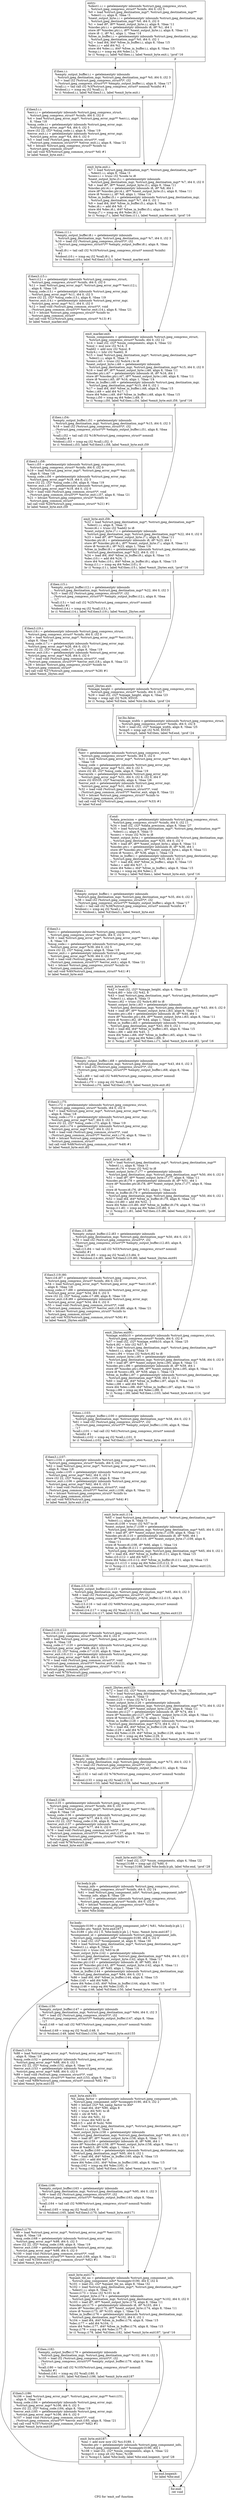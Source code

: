 digraph "CFG for 'emit_sof' function" {
	label="CFG for 'emit_sof' function";

	Node0x5b30210 [shape=record,label="{entry:\l  %dest1.i.i = getelementptr inbounds %struct.jpeg_compress_struct,\l... %struct.jpeg_compress_struct* %cinfo, i64 0, i32 5\l  %0 = load %struct.jpeg_destination_mgr*, %struct.jpeg_destination_mgr**\l... %dest1.i.i, align 8, !tbaa !3\l  %next_output_byte.i.i = getelementptr inbounds %struct.jpeg_destination_mgr,\l... %struct.jpeg_destination_mgr* %0, i64 0, i32 0\l  %1 = load i8*, i8** %next_output_byte.i.i, align 8, !tbaa !11\l  %incdec.ptr.i.i = getelementptr inbounds i8, i8* %1, i64 1\l  store i8* %incdec.ptr.i.i, i8** %next_output_byte.i.i, align 8, !tbaa !11\l  store i8 -1, i8* %1, align 1, !tbaa !14\l  %free_in_buffer.i.i = getelementptr inbounds %struct.jpeg_destination_mgr,\l... %struct.jpeg_destination_mgr* %0, i64 0, i32 1\l  %2 = load i64, i64* %free_in_buffer.i.i, align 8, !tbaa !15\l  %dec.i.i = add i64 %2, -1\l  store i64 %dec.i.i, i64* %free_in_buffer.i.i, align 8, !tbaa !15\l  %cmp.i.i = icmp eq i64 %dec.i.i, 0\l  br i1 %cmp.i.i, label %if.then.i.i, label %emit_byte.exit.i, !prof !16\l|{<s0>T|<s1>F}}"];
	Node0x5b30210:s0 -> Node0x5b32740;
	Node0x5b30210:s1 -> Node0x5b32820;
	Node0x5b32740 [shape=record,label="{if.then.i.i:                                      \l  %empty_output_buffer.i.i = getelementptr inbounds\l... %struct.jpeg_destination_mgr, %struct.jpeg_destination_mgr* %0, i64 0, i32 3\l  %3 = load i32 (%struct.jpeg_compress_struct*)*, i32\l... (%struct.jpeg_compress_struct*)** %empty_output_buffer.i.i, align 8, !tbaa !17\l  %call.i.i = tail call i32 %3(%struct.jpeg_compress_struct* nonnull %cinfo) #1\l  %tobool.i.i = icmp eq i32 %call.i.i, 0\l  br i1 %tobool.i.i, label %if.then3.i.i, label %emit_byte.exit.i\l|{<s0>T|<s1>F}}"];
	Node0x5b32740:s0 -> Node0x5b32d40;
	Node0x5b32740:s1 -> Node0x5b32820;
	Node0x5b32d40 [shape=record,label="{if.then3.i.i:                                     \l  %err.i.i = getelementptr inbounds %struct.jpeg_compress_struct,\l... %struct.jpeg_compress_struct* %cinfo, i64 0, i32 0\l  %4 = load %struct.jpeg_error_mgr*, %struct.jpeg_error_mgr** %err.i.i, align\l... 8, !tbaa !18\l  %msg_code.i.i = getelementptr inbounds %struct.jpeg_error_mgr,\l... %struct.jpeg_error_mgr* %4, i64 0, i32 5\l  store i32 22, i32* %msg_code.i.i, align 8, !tbaa !19\l  %error_exit.i.i = getelementptr inbounds %struct.jpeg_error_mgr,\l... %struct.jpeg_error_mgr* %4, i64 0, i32 0\l  %5 = load void (%struct.jpeg_common_struct*)*, void\l... (%struct.jpeg_common_struct*)** %error_exit.i.i, align 8, !tbaa !21\l  %6 = bitcast %struct.jpeg_compress_struct* %cinfo to\l... %struct.jpeg_common_struct*\l  tail call void %5(%struct.jpeg_common_struct* %6) #1\l  br label %emit_byte.exit.i\l}"];
	Node0x5b32d40 -> Node0x5b32820;
	Node0x5b32820 [shape=record,label="{emit_byte.exit.i:                                 \l  %7 = load %struct.jpeg_destination_mgr*, %struct.jpeg_destination_mgr**\l... %dest1.i.i, align 8, !tbaa !3\l  %conv.i.i = trunc i32 %code to i8\l  %next_output_byte.i3.i = getelementptr inbounds\l... %struct.jpeg_destination_mgr, %struct.jpeg_destination_mgr* %7, i64 0, i32 0\l  %8 = load i8*, i8** %next_output_byte.i3.i, align 8, !tbaa !11\l  %incdec.ptr.i4.i = getelementptr inbounds i8, i8* %8, i64 1\l  store i8* %incdec.ptr.i4.i, i8** %next_output_byte.i3.i, align 8, !tbaa !11\l  store i8 %conv.i.i, i8* %8, align 1, !tbaa !14\l  %free_in_buffer.i5.i = getelementptr inbounds %struct.jpeg_destination_mgr,\l... %struct.jpeg_destination_mgr* %7, i64 0, i32 1\l  %9 = load i64, i64* %free_in_buffer.i5.i, align 8, !tbaa !15\l  %dec.i6.i = add i64 %9, -1\l  store i64 %dec.i6.i, i64* %free_in_buffer.i5.i, align 8, !tbaa !15\l  %cmp.i7.i = icmp eq i64 %dec.i6.i, 0\l  br i1 %cmp.i7.i, label %if.then.i11.i, label %emit_marker.exit, !prof !16\l|{<s0>T|<s1>F}}"];
	Node0x5b32820:s0 -> Node0x5b32f50;
	Node0x5b32820:s1 -> Node0x5b32c30;
	Node0x5b32f50 [shape=record,label="{if.then.i11.i:                                    \l  %empty_output_buffer.i8.i = getelementptr inbounds\l... %struct.jpeg_destination_mgr, %struct.jpeg_destination_mgr* %7, i64 0, i32 3\l  %10 = load i32 (%struct.jpeg_compress_struct*)*, i32\l... (%struct.jpeg_compress_struct*)** %empty_output_buffer.i8.i, align 8, !tbaa\l... !17\l  %call.i9.i = tail call i32 %10(%struct.jpeg_compress_struct* nonnull %cinfo)\l... #1\l  %tobool.i10.i = icmp eq i32 %call.i9.i, 0\l  br i1 %tobool.i10.i, label %if.then3.i15.i, label %emit_marker.exit\l|{<s0>T|<s1>F}}"];
	Node0x5b32f50:s0 -> Node0x5b34110;
	Node0x5b32f50:s1 -> Node0x5b32c30;
	Node0x5b34110 [shape=record,label="{if.then3.i15.i:                                   \l  %err.i12.i = getelementptr inbounds %struct.jpeg_compress_struct,\l... %struct.jpeg_compress_struct* %cinfo, i64 0, i32 0\l  %11 = load %struct.jpeg_error_mgr*, %struct.jpeg_error_mgr** %err.i12.i,\l... align 8, !tbaa !18\l  %msg_code.i13.i = getelementptr inbounds %struct.jpeg_error_mgr,\l... %struct.jpeg_error_mgr* %11, i64 0, i32 5\l  store i32 22, i32* %msg_code.i13.i, align 8, !tbaa !19\l  %error_exit.i14.i = getelementptr inbounds %struct.jpeg_error_mgr,\l... %struct.jpeg_error_mgr* %11, i64 0, i32 0\l  %12 = load void (%struct.jpeg_common_struct*)*, void\l... (%struct.jpeg_common_struct*)** %error_exit.i14.i, align 8, !tbaa !21\l  %13 = bitcast %struct.jpeg_compress_struct* %cinfo to\l... %struct.jpeg_common_struct*\l  tail call void %12(%struct.jpeg_common_struct* %13) #1\l  br label %emit_marker.exit\l}"];
	Node0x5b34110 -> Node0x5b32c30;
	Node0x5b32c30 [shape=record,label="{emit_marker.exit:                                 \l  %num_components = getelementptr inbounds %struct.jpeg_compress_struct,\l... %struct.jpeg_compress_struct* %cinfo, i64 0, i32 12\l  %14 = load i32, i32* %num_components, align 4, !tbaa !22\l  %mul = mul nsw i32 %14, 3\l  %add2 = add nsw i32 %mul, 8\l  %shr4.i = lshr i32 %add2, 8\l  %15 = load %struct.jpeg_destination_mgr*, %struct.jpeg_destination_mgr**\l... %dest1.i.i, align 8, !tbaa !3\l  %conv.i.i45 = trunc i32 %shr4.i to i8\l  %next_output_byte.i.i46 = getelementptr inbounds\l... %struct.jpeg_destination_mgr, %struct.jpeg_destination_mgr* %15, i64 0, i32 0\l  %16 = load i8*, i8** %next_output_byte.i.i46, align 8, !tbaa !11\l  %incdec.ptr.i.i47 = getelementptr inbounds i8, i8* %16, i64 1\l  store i8* %incdec.ptr.i.i47, i8** %next_output_byte.i.i46, align 8, !tbaa !11\l  store i8 %conv.i.i45, i8* %16, align 1, !tbaa !14\l  %free_in_buffer.i.i48 = getelementptr inbounds %struct.jpeg_destination_mgr,\l... %struct.jpeg_destination_mgr* %15, i64 0, i32 1\l  %17 = load i64, i64* %free_in_buffer.i.i48, align 8, !tbaa !15\l  %dec.i.i49 = add i64 %17, -1\l  store i64 %dec.i.i49, i64* %free_in_buffer.i.i48, align 8, !tbaa !15\l  %cmp.i.i50 = icmp eq i64 %dec.i.i49, 0\l  br i1 %cmp.i.i50, label %if.then.i.i54, label %emit_byte.exit.i59, !prof !16\l|{<s0>T|<s1>F}}"];
	Node0x5b32c30:s0 -> Node0x5b11180;
	Node0x5b32c30:s1 -> Node0x5b11290;
	Node0x5b11180 [shape=record,label="{if.then.i.i54:                                    \l  %empty_output_buffer.i.i51 = getelementptr inbounds\l... %struct.jpeg_destination_mgr, %struct.jpeg_destination_mgr* %15, i64 0, i32 3\l  %18 = load i32 (%struct.jpeg_compress_struct*)*, i32\l... (%struct.jpeg_compress_struct*)** %empty_output_buffer.i.i51, align 8, !tbaa\l... !17\l  %call.i.i52 = tail call i32 %18(%struct.jpeg_compress_struct* nonnull\l... %cinfo) #1\l  %tobool.i.i53 = icmp eq i32 %call.i.i52, 0\l  br i1 %tobool.i.i53, label %if.then3.i.i58, label %emit_byte.exit.i59\l|{<s0>T|<s1>F}}"];
	Node0x5b11180:s0 -> Node0x5b116a0;
	Node0x5b11180:s1 -> Node0x5b11290;
	Node0x5b116a0 [shape=record,label="{if.then3.i.i58:                                   \l  %err.i.i55 = getelementptr inbounds %struct.jpeg_compress_struct,\l... %struct.jpeg_compress_struct* %cinfo, i64 0, i32 0\l  %19 = load %struct.jpeg_error_mgr*, %struct.jpeg_error_mgr** %err.i.i55,\l... align 8, !tbaa !18\l  %msg_code.i.i56 = getelementptr inbounds %struct.jpeg_error_mgr,\l... %struct.jpeg_error_mgr* %19, i64 0, i32 5\l  store i32 22, i32* %msg_code.i.i56, align 8, !tbaa !19\l  %error_exit.i.i57 = getelementptr inbounds %struct.jpeg_error_mgr,\l... %struct.jpeg_error_mgr* %19, i64 0, i32 0\l  %20 = load void (%struct.jpeg_common_struct*)*, void\l... (%struct.jpeg_common_struct*)** %error_exit.i.i57, align 8, !tbaa !21\l  %21 = bitcast %struct.jpeg_compress_struct* %cinfo to\l... %struct.jpeg_common_struct*\l  tail call void %20(%struct.jpeg_common_struct* %21) #1\l  br label %emit_byte.exit.i59\l}"];
	Node0x5b116a0 -> Node0x5b11290;
	Node0x5b11290 [shape=record,label="{emit_byte.exit.i59:                               \l  %22 = load %struct.jpeg_destination_mgr*, %struct.jpeg_destination_mgr**\l... %dest1.i.i, align 8, !tbaa !3\l  %conv.i6.i = trunc i32 %add2 to i8\l  %next_output_byte.i7.i = getelementptr inbounds\l... %struct.jpeg_destination_mgr, %struct.jpeg_destination_mgr* %22, i64 0, i32 0\l  %23 = load i8*, i8** %next_output_byte.i7.i, align 8, !tbaa !11\l  %incdec.ptr.i8.i = getelementptr inbounds i8, i8* %23, i64 1\l  store i8* %incdec.ptr.i8.i, i8** %next_output_byte.i7.i, align 8, !tbaa !11\l  store i8 %conv.i6.i, i8* %23, align 1, !tbaa !14\l  %free_in_buffer.i9.i = getelementptr inbounds %struct.jpeg_destination_mgr,\l... %struct.jpeg_destination_mgr* %22, i64 0, i32 1\l  %24 = load i64, i64* %free_in_buffer.i9.i, align 8, !tbaa !15\l  %dec.i10.i = add i64 %24, -1\l  store i64 %dec.i10.i, i64* %free_in_buffer.i9.i, align 8, !tbaa !15\l  %cmp.i11.i = icmp eq i64 %dec.i10.i, 0\l  br i1 %cmp.i11.i, label %if.then.i15.i, label %emit_2bytes.exit, !prof !16\l|{<s0>T|<s1>F}}"];
	Node0x5b11290:s0 -> Node0x5b36770;
	Node0x5b11290:s1 -> Node0x5b36880;
	Node0x5b36770 [shape=record,label="{if.then.i15.i:                                    \l  %empty_output_buffer.i12.i = getelementptr inbounds\l... %struct.jpeg_destination_mgr, %struct.jpeg_destination_mgr* %22, i64 0, i32 3\l  %25 = load i32 (%struct.jpeg_compress_struct*)*, i32\l... (%struct.jpeg_compress_struct*)** %empty_output_buffer.i12.i, align 8, !tbaa\l... !17\l  %call.i13.i = tail call i32 %25(%struct.jpeg_compress_struct* nonnull\l... %cinfo) #1\l  %tobool.i14.i = icmp eq i32 %call.i13.i, 0\l  br i1 %tobool.i14.i, label %if.then3.i19.i, label %emit_2bytes.exit\l|{<s0>T|<s1>F}}"];
	Node0x5b36770:s0 -> Node0x5b0ec10;
	Node0x5b36770:s1 -> Node0x5b36880;
	Node0x5b0ec10 [shape=record,label="{if.then3.i19.i:                                   \l  %err.i16.i = getelementptr inbounds %struct.jpeg_compress_struct,\l... %struct.jpeg_compress_struct* %cinfo, i64 0, i32 0\l  %26 = load %struct.jpeg_error_mgr*, %struct.jpeg_error_mgr** %err.i16.i,\l... align 8, !tbaa !18\l  %msg_code.i17.i = getelementptr inbounds %struct.jpeg_error_mgr,\l... %struct.jpeg_error_mgr* %26, i64 0, i32 5\l  store i32 22, i32* %msg_code.i17.i, align 8, !tbaa !19\l  %error_exit.i18.i = getelementptr inbounds %struct.jpeg_error_mgr,\l... %struct.jpeg_error_mgr* %26, i64 0, i32 0\l  %27 = load void (%struct.jpeg_common_struct*)*, void\l... (%struct.jpeg_common_struct*)** %error_exit.i18.i, align 8, !tbaa !21\l  %28 = bitcast %struct.jpeg_compress_struct* %cinfo to\l... %struct.jpeg_common_struct*\l  tail call void %27(%struct.jpeg_common_struct* %28) #1\l  br label %emit_2bytes.exit\l}"];
	Node0x5b0ec10 -> Node0x5b36880;
	Node0x5b36880 [shape=record,label="{emit_2bytes.exit:                                 \l  %image_height = getelementptr inbounds %struct.jpeg_compress_struct,\l... %struct.jpeg_compress_struct* %cinfo, i64 0, i32 7\l  %29 = load i32, i32* %image_height, align 4, !tbaa !23\l  %cmp = icmp ugt i32 %29, 65535\l  br i1 %cmp, label %if.then, label %lor.lhs.false, !prof !24\l|{<s0>T|<s1>F}}"];
	Node0x5b36880:s0 -> Node0x5b0f530;
	Node0x5b36880:s1 -> Node0x5b37600;
	Node0x5b37600 [shape=record,label="{lor.lhs.false:                                    \l  %image_width = getelementptr inbounds %struct.jpeg_compress_struct,\l... %struct.jpeg_compress_struct* %cinfo, i64 0, i32 6\l  %30 = load i32, i32* %image_width, align 8, !tbaa !25\l  %cmp5 = icmp ugt i32 %30, 65535\l  br i1 %cmp5, label %if.then, label %if.end, !prof !24\l|{<s0>T|<s1>F}}"];
	Node0x5b37600:s0 -> Node0x5b0f530;
	Node0x5b37600:s1 -> Node0x5b379e0;
	Node0x5b0f530 [shape=record,label="{if.then:                                          \l  %err = getelementptr inbounds %struct.jpeg_compress_struct,\l... %struct.jpeg_compress_struct* %cinfo, i64 0, i32 0\l  %31 = load %struct.jpeg_error_mgr*, %struct.jpeg_error_mgr** %err, align 8,\l... !tbaa !18\l  %msg_code = getelementptr inbounds %struct.jpeg_error_mgr,\l... %struct.jpeg_error_mgr* %31, i64 0, i32 5\l  store i32 40, i32* %msg_code, align 8, !tbaa !19\l  %arrayidx = getelementptr inbounds %struct.jpeg_error_mgr,\l... %struct.jpeg_error_mgr* %31, i64 0, i32 6, i32 0, i64 0\l  store i32 65535, i32* %arrayidx, align 4, !tbaa !26\l  %error_exit = getelementptr inbounds %struct.jpeg_error_mgr,\l... %struct.jpeg_error_mgr* %31, i64 0, i32 0\l  %32 = load void (%struct.jpeg_common_struct*)*, void\l... (%struct.jpeg_common_struct*)** %error_exit, align 8, !tbaa !21\l  %33 = bitcast %struct.jpeg_compress_struct* %cinfo to\l... %struct.jpeg_common_struct*\l  tail call void %32(%struct.jpeg_common_struct* %33) #1\l  br label %if.end\l}"];
	Node0x5b0f530 -> Node0x5b379e0;
	Node0x5b379e0 [shape=record,label="{if.end:                                           \l  %data_precision = getelementptr inbounds %struct.jpeg_compress_struct,\l... %struct.jpeg_compress_struct* %cinfo, i64 0, i32 11\l  %34 = load i32, i32* %data_precision, align 8, !tbaa !27\l  %35 = load %struct.jpeg_destination_mgr*, %struct.jpeg_destination_mgr**\l... %dest1.i.i, align 8, !tbaa !3\l  %conv.i = trunc i32 %34 to i8\l  %next_output_byte.i = getelementptr inbounds %struct.jpeg_destination_mgr,\l... %struct.jpeg_destination_mgr* %35, i64 0, i32 0\l  %36 = load i8*, i8** %next_output_byte.i, align 8, !tbaa !11\l  %incdec.ptr.i = getelementptr inbounds i8, i8* %36, i64 1\l  store i8* %incdec.ptr.i, i8** %next_output_byte.i, align 8, !tbaa !11\l  store i8 %conv.i, i8* %36, align 1, !tbaa !14\l  %free_in_buffer.i = getelementptr inbounds %struct.jpeg_destination_mgr,\l... %struct.jpeg_destination_mgr* %35, i64 0, i32 1\l  %37 = load i64, i64* %free_in_buffer.i, align 8, !tbaa !15\l  %dec.i = add i64 %37, -1\l  store i64 %dec.i, i64* %free_in_buffer.i, align 8, !tbaa !15\l  %cmp.i = icmp eq i64 %dec.i, 0\l  br i1 %cmp.i, label %if.then.i, label %emit_byte.exit, !prof !16\l|{<s0>T|<s1>F}}"];
	Node0x5b379e0:s0 -> Node0x5b38c20;
	Node0x5b379e0:s1 -> Node0x5b38cd0;
	Node0x5b38c20 [shape=record,label="{if.then.i:                                        \l  %empty_output_buffer.i = getelementptr inbounds\l... %struct.jpeg_destination_mgr, %struct.jpeg_destination_mgr* %35, i64 0, i32 3\l  %38 = load i32 (%struct.jpeg_compress_struct*)*, i32\l... (%struct.jpeg_compress_struct*)** %empty_output_buffer.i, align 8, !tbaa !17\l  %call.i = tail call i32 %38(%struct.jpeg_compress_struct* nonnull %cinfo) #1\l  %tobool.i = icmp eq i32 %call.i, 0\l  br i1 %tobool.i, label %if.then3.i, label %emit_byte.exit\l|{<s0>T|<s1>F}}"];
	Node0x5b38c20:s0 -> Node0x5b390e0;
	Node0x5b38c20:s1 -> Node0x5b38cd0;
	Node0x5b390e0 [shape=record,label="{if.then3.i:                                       \l  %err.i = getelementptr inbounds %struct.jpeg_compress_struct,\l... %struct.jpeg_compress_struct* %cinfo, i64 0, i32 0\l  %39 = load %struct.jpeg_error_mgr*, %struct.jpeg_error_mgr** %err.i, align\l... 8, !tbaa !18\l  %msg_code.i = getelementptr inbounds %struct.jpeg_error_mgr,\l... %struct.jpeg_error_mgr* %39, i64 0, i32 5\l  store i32 22, i32* %msg_code.i, align 8, !tbaa !19\l  %error_exit.i = getelementptr inbounds %struct.jpeg_error_mgr,\l... %struct.jpeg_error_mgr* %39, i64 0, i32 0\l  %40 = load void (%struct.jpeg_common_struct*)*, void\l... (%struct.jpeg_common_struct*)** %error_exit.i, align 8, !tbaa !21\l  %41 = bitcast %struct.jpeg_compress_struct* %cinfo to\l... %struct.jpeg_common_struct*\l  tail call void %40(%struct.jpeg_common_struct* %41) #1\l  br label %emit_byte.exit\l}"];
	Node0x5b390e0 -> Node0x5b38cd0;
	Node0x5b38cd0 [shape=record,label="{emit_byte.exit:                                   \l  %42 = load i32, i32* %image_height, align 4, !tbaa !23\l  %shr4.i60 = lshr i32 %42, 8\l  %43 = load %struct.jpeg_destination_mgr*, %struct.jpeg_destination_mgr**\l... %dest1.i.i, align 8, !tbaa !3\l  %conv.i.i62 = trunc i32 %shr4.i60 to i8\l  %next_output_byte.i.i63 = getelementptr inbounds\l... %struct.jpeg_destination_mgr, %struct.jpeg_destination_mgr* %43, i64 0, i32 0\l  %44 = load i8*, i8** %next_output_byte.i.i63, align 8, !tbaa !11\l  %incdec.ptr.i.i64 = getelementptr inbounds i8, i8* %44, i64 1\l  store i8* %incdec.ptr.i.i64, i8** %next_output_byte.i.i63, align 8, !tbaa !11\l  store i8 %conv.i.i62, i8* %44, align 1, !tbaa !14\l  %free_in_buffer.i.i65 = getelementptr inbounds %struct.jpeg_destination_mgr,\l... %struct.jpeg_destination_mgr* %43, i64 0, i32 1\l  %45 = load i64, i64* %free_in_buffer.i.i65, align 8, !tbaa !15\l  %dec.i.i66 = add i64 %45, -1\l  store i64 %dec.i.i66, i64* %free_in_buffer.i.i65, align 8, !tbaa !15\l  %cmp.i.i67 = icmp eq i64 %dec.i.i66, 0\l  br i1 %cmp.i.i67, label %if.then.i.i71, label %emit_byte.exit.i82, !prof !16\l|{<s0>T|<s1>F}}"];
	Node0x5b38cd0:s0 -> Node0x5b11c50;
	Node0x5b38cd0:s1 -> Node0x5b3ac40;
	Node0x5b11c50 [shape=record,label="{if.then.i.i71:                                    \l  %empty_output_buffer.i.i68 = getelementptr inbounds\l... %struct.jpeg_destination_mgr, %struct.jpeg_destination_mgr* %43, i64 0, i32 3\l  %46 = load i32 (%struct.jpeg_compress_struct*)*, i32\l... (%struct.jpeg_compress_struct*)** %empty_output_buffer.i.i68, align 8, !tbaa\l... !17\l  %call.i.i69 = tail call i32 %46(%struct.jpeg_compress_struct* nonnull\l... %cinfo) #1\l  %tobool.i.i70 = icmp eq i32 %call.i.i69, 0\l  br i1 %tobool.i.i70, label %if.then3.i.i75, label %emit_byte.exit.i82\l|{<s0>T|<s1>F}}"];
	Node0x5b11c50:s0 -> Node0x5b3b0c0;
	Node0x5b11c50:s1 -> Node0x5b3ac40;
	Node0x5b3b0c0 [shape=record,label="{if.then3.i.i75:                                   \l  %err.i.i72 = getelementptr inbounds %struct.jpeg_compress_struct,\l... %struct.jpeg_compress_struct* %cinfo, i64 0, i32 0\l  %47 = load %struct.jpeg_error_mgr*, %struct.jpeg_error_mgr** %err.i.i72,\l... align 8, !tbaa !18\l  %msg_code.i.i73 = getelementptr inbounds %struct.jpeg_error_mgr,\l... %struct.jpeg_error_mgr* %47, i64 0, i32 5\l  store i32 22, i32* %msg_code.i.i73, align 8, !tbaa !19\l  %error_exit.i.i74 = getelementptr inbounds %struct.jpeg_error_mgr,\l... %struct.jpeg_error_mgr* %47, i64 0, i32 0\l  %48 = load void (%struct.jpeg_common_struct*)*, void\l... (%struct.jpeg_common_struct*)** %error_exit.i.i74, align 8, !tbaa !21\l  %49 = bitcast %struct.jpeg_compress_struct* %cinfo to\l... %struct.jpeg_common_struct*\l  tail call void %48(%struct.jpeg_common_struct* %49) #1\l  br label %emit_byte.exit.i82\l}"];
	Node0x5b3b0c0 -> Node0x5b3ac40;
	Node0x5b3ac40 [shape=record,label="{emit_byte.exit.i82:                               \l  %50 = load %struct.jpeg_destination_mgr*, %struct.jpeg_destination_mgr**\l... %dest1.i.i, align 8, !tbaa !3\l  %conv.i6.i76 = trunc i32 %42 to i8\l  %next_output_byte.i7.i77 = getelementptr inbounds\l... %struct.jpeg_destination_mgr, %struct.jpeg_destination_mgr* %50, i64 0, i32 0\l  %51 = load i8*, i8** %next_output_byte.i7.i77, align 8, !tbaa !11\l  %incdec.ptr.i8.i78 = getelementptr inbounds i8, i8* %51, i64 1\l  store i8* %incdec.ptr.i8.i78, i8** %next_output_byte.i7.i77, align 8, !tbaa\l... !11\l  store i8 %conv.i6.i76, i8* %51, align 1, !tbaa !14\l  %free_in_buffer.i9.i79 = getelementptr inbounds\l... %struct.jpeg_destination_mgr, %struct.jpeg_destination_mgr* %50, i64 0, i32 1\l  %52 = load i64, i64* %free_in_buffer.i9.i79, align 8, !tbaa !15\l  %dec.i10.i80 = add i64 %52, -1\l  store i64 %dec.i10.i80, i64* %free_in_buffer.i9.i79, align 8, !tbaa !15\l  %cmp.i11.i81 = icmp eq i64 %dec.i10.i80, 0\l  br i1 %cmp.i11.i81, label %if.then.i15.i86, label %emit_2bytes.exit91, !prof\l... !16\l|{<s0>T|<s1>F}}"];
	Node0x5b3ac40:s0 -> Node0x5b10a00;
	Node0x5b3ac40:s1 -> Node0x5b10b10;
	Node0x5b10a00 [shape=record,label="{if.then.i15.i86:                                  \l  %empty_output_buffer.i12.i83 = getelementptr inbounds\l... %struct.jpeg_destination_mgr, %struct.jpeg_destination_mgr* %50, i64 0, i32 3\l  %53 = load i32 (%struct.jpeg_compress_struct*)*, i32\l... (%struct.jpeg_compress_struct*)** %empty_output_buffer.i12.i83, align 8,\l... !tbaa !17\l  %call.i13.i84 = tail call i32 %53(%struct.jpeg_compress_struct* nonnull\l... %cinfo) #1\l  %tobool.i14.i85 = icmp eq i32 %call.i13.i84, 0\l  br i1 %tobool.i14.i85, label %if.then3.i19.i90, label %emit_2bytes.exit91\l|{<s0>T|<s1>F}}"];
	Node0x5b10a00:s0 -> Node0x5b13350;
	Node0x5b10a00:s1 -> Node0x5b10b10;
	Node0x5b13350 [shape=record,label="{if.then3.i19.i90:                                 \l  %err.i16.i87 = getelementptr inbounds %struct.jpeg_compress_struct,\l... %struct.jpeg_compress_struct* %cinfo, i64 0, i32 0\l  %54 = load %struct.jpeg_error_mgr*, %struct.jpeg_error_mgr** %err.i16.i87,\l... align 8, !tbaa !18\l  %msg_code.i17.i88 = getelementptr inbounds %struct.jpeg_error_mgr,\l... %struct.jpeg_error_mgr* %54, i64 0, i32 5\l  store i32 22, i32* %msg_code.i17.i88, align 8, !tbaa !19\l  %error_exit.i18.i89 = getelementptr inbounds %struct.jpeg_error_mgr,\l... %struct.jpeg_error_mgr* %54, i64 0, i32 0\l  %55 = load void (%struct.jpeg_common_struct*)*, void\l... (%struct.jpeg_common_struct*)** %error_exit.i18.i89, align 8, !tbaa !21\l  %56 = bitcast %struct.jpeg_compress_struct* %cinfo to\l... %struct.jpeg_common_struct*\l  tail call void %55(%struct.jpeg_common_struct* %56) #1\l  br label %emit_2bytes.exit91\l}"];
	Node0x5b13350 -> Node0x5b10b10;
	Node0x5b10b10 [shape=record,label="{emit_2bytes.exit91:                               \l  %image_width10 = getelementptr inbounds %struct.jpeg_compress_struct,\l... %struct.jpeg_compress_struct* %cinfo, i64 0, i32 6\l  %57 = load i32, i32* %image_width10, align 8, !tbaa !25\l  %shr4.i92 = lshr i32 %57, 8\l  %58 = load %struct.jpeg_destination_mgr*, %struct.jpeg_destination_mgr**\l... %dest1.i.i, align 8, !tbaa !3\l  %conv.i.i94 = trunc i32 %shr4.i92 to i8\l  %next_output_byte.i.i95 = getelementptr inbounds\l... %struct.jpeg_destination_mgr, %struct.jpeg_destination_mgr* %58, i64 0, i32 0\l  %59 = load i8*, i8** %next_output_byte.i.i95, align 8, !tbaa !11\l  %incdec.ptr.i.i96 = getelementptr inbounds i8, i8* %59, i64 1\l  store i8* %incdec.ptr.i.i96, i8** %next_output_byte.i.i95, align 8, !tbaa !11\l  store i8 %conv.i.i94, i8* %59, align 1, !tbaa !14\l  %free_in_buffer.i.i97 = getelementptr inbounds %struct.jpeg_destination_mgr,\l... %struct.jpeg_destination_mgr* %58, i64 0, i32 1\l  %60 = load i64, i64* %free_in_buffer.i.i97, align 8, !tbaa !15\l  %dec.i.i98 = add i64 %60, -1\l  store i64 %dec.i.i98, i64* %free_in_buffer.i.i97, align 8, !tbaa !15\l  %cmp.i.i99 = icmp eq i64 %dec.i.i98, 0\l  br i1 %cmp.i.i99, label %if.then.i.i103, label %emit_byte.exit.i114, !prof\l... !16\l|{<s0>T|<s1>F}}"];
	Node0x5b10b10:s0 -> Node0x5b0dbf0;
	Node0x5b10b10:s1 -> Node0x5b0dd00;
	Node0x5b0dbf0 [shape=record,label="{if.then.i.i103:                                   \l  %empty_output_buffer.i.i100 = getelementptr inbounds\l... %struct.jpeg_destination_mgr, %struct.jpeg_destination_mgr* %58, i64 0, i32 3\l  %61 = load i32 (%struct.jpeg_compress_struct*)*, i32\l... (%struct.jpeg_compress_struct*)** %empty_output_buffer.i.i100, align 8, !tbaa\l... !17\l  %call.i.i101 = tail call i32 %61(%struct.jpeg_compress_struct* nonnull\l... %cinfo) #1\l  %tobool.i.i102 = icmp eq i32 %call.i.i101, 0\l  br i1 %tobool.i.i102, label %if.then3.i.i107, label %emit_byte.exit.i114\l|{<s0>T|<s1>F}}"];
	Node0x5b0dbf0:s0 -> Node0x5b3dca0;
	Node0x5b0dbf0:s1 -> Node0x5b0dd00;
	Node0x5b3dca0 [shape=record,label="{if.then3.i.i107:                                  \l  %err.i.i104 = getelementptr inbounds %struct.jpeg_compress_struct,\l... %struct.jpeg_compress_struct* %cinfo, i64 0, i32 0\l  %62 = load %struct.jpeg_error_mgr*, %struct.jpeg_error_mgr** %err.i.i104,\l... align 8, !tbaa !18\l  %msg_code.i.i105 = getelementptr inbounds %struct.jpeg_error_mgr,\l... %struct.jpeg_error_mgr* %62, i64 0, i32 5\l  store i32 22, i32* %msg_code.i.i105, align 8, !tbaa !19\l  %error_exit.i.i106 = getelementptr inbounds %struct.jpeg_error_mgr,\l... %struct.jpeg_error_mgr* %62, i64 0, i32 0\l  %63 = load void (%struct.jpeg_common_struct*)*, void\l... (%struct.jpeg_common_struct*)** %error_exit.i.i106, align 8, !tbaa !21\l  %64 = bitcast %struct.jpeg_compress_struct* %cinfo to\l... %struct.jpeg_common_struct*\l  tail call void %63(%struct.jpeg_common_struct* %64) #1\l  br label %emit_byte.exit.i114\l}"];
	Node0x5b3dca0 -> Node0x5b0dd00;
	Node0x5b0dd00 [shape=record,label="{emit_byte.exit.i114:                              \l  %65 = load %struct.jpeg_destination_mgr*, %struct.jpeg_destination_mgr**\l... %dest1.i.i, align 8, !tbaa !3\l  %conv.i6.i108 = trunc i32 %57 to i8\l  %next_output_byte.i7.i109 = getelementptr inbounds\l... %struct.jpeg_destination_mgr, %struct.jpeg_destination_mgr* %65, i64 0, i32 0\l  %66 = load i8*, i8** %next_output_byte.i7.i109, align 8, !tbaa !11\l  %incdec.ptr.i8.i110 = getelementptr inbounds i8, i8* %66, i64 1\l  store i8* %incdec.ptr.i8.i110, i8** %next_output_byte.i7.i109, align 8,\l... !tbaa !11\l  store i8 %conv.i6.i108, i8* %66, align 1, !tbaa !14\l  %free_in_buffer.i9.i111 = getelementptr inbounds\l... %struct.jpeg_destination_mgr, %struct.jpeg_destination_mgr* %65, i64 0, i32 1\l  %67 = load i64, i64* %free_in_buffer.i9.i111, align 8, !tbaa !15\l  %dec.i10.i112 = add i64 %67, -1\l  store i64 %dec.i10.i112, i64* %free_in_buffer.i9.i111, align 8, !tbaa !15\l  %cmp.i11.i113 = icmp eq i64 %dec.i10.i112, 0\l  br i1 %cmp.i11.i113, label %if.then.i15.i118, label %emit_2bytes.exit123,\l... !prof !16\l|{<s0>T|<s1>F}}"];
	Node0x5b0dd00:s0 -> Node0x5b0e420;
	Node0x5b0dd00:s1 -> Node0x5b0e500;
	Node0x5b0e420 [shape=record,label="{if.then.i15.i118:                                 \l  %empty_output_buffer.i12.i115 = getelementptr inbounds\l... %struct.jpeg_destination_mgr, %struct.jpeg_destination_mgr* %65, i64 0, i32 3\l  %68 = load i32 (%struct.jpeg_compress_struct*)*, i32\l... (%struct.jpeg_compress_struct*)** %empty_output_buffer.i12.i115, align 8,\l... !tbaa !17\l  %call.i13.i116 = tail call i32 %68(%struct.jpeg_compress_struct* nonnull\l... %cinfo) #1\l  %tobool.i14.i117 = icmp eq i32 %call.i13.i116, 0\l  br i1 %tobool.i14.i117, label %if.then3.i19.i122, label %emit_2bytes.exit123\l|{<s0>T|<s1>F}}"];
	Node0x5b0e420:s0 -> Node0x5b0e910;
	Node0x5b0e420:s1 -> Node0x5b0e500;
	Node0x5b0e910 [shape=record,label="{if.then3.i19.i122:                                \l  %err.i16.i119 = getelementptr inbounds %struct.jpeg_compress_struct,\l... %struct.jpeg_compress_struct* %cinfo, i64 0, i32 0\l  %69 = load %struct.jpeg_error_mgr*, %struct.jpeg_error_mgr** %err.i16.i119,\l... align 8, !tbaa !18\l  %msg_code.i17.i120 = getelementptr inbounds %struct.jpeg_error_mgr,\l... %struct.jpeg_error_mgr* %69, i64 0, i32 5\l  store i32 22, i32* %msg_code.i17.i120, align 8, !tbaa !19\l  %error_exit.i18.i121 = getelementptr inbounds %struct.jpeg_error_mgr,\l... %struct.jpeg_error_mgr* %69, i64 0, i32 0\l  %70 = load void (%struct.jpeg_common_struct*)*, void\l... (%struct.jpeg_common_struct*)** %error_exit.i18.i121, align 8, !tbaa !21\l  %71 = bitcast %struct.jpeg_compress_struct* %cinfo to\l... %struct.jpeg_common_struct*\l  tail call void %70(%struct.jpeg_common_struct* %71) #1\l  br label %emit_2bytes.exit123\l}"];
	Node0x5b0e910 -> Node0x5b0e500;
	Node0x5b0e500 [shape=record,label="{emit_2bytes.exit123:                              \l  %72 = load i32, i32* %num_components, align 4, !tbaa !22\l  %73 = load %struct.jpeg_destination_mgr*, %struct.jpeg_destination_mgr**\l... %dest1.i.i, align 8, !tbaa !3\l  %conv.i125 = trunc i32 %72 to i8\l  %next_output_byte.i126 = getelementptr inbounds\l... %struct.jpeg_destination_mgr, %struct.jpeg_destination_mgr* %73, i64 0, i32 0\l  %74 = load i8*, i8** %next_output_byte.i126, align 8, !tbaa !11\l  %incdec.ptr.i127 = getelementptr inbounds i8, i8* %74, i64 1\l  store i8* %incdec.ptr.i127, i8** %next_output_byte.i126, align 8, !tbaa !11\l  store i8 %conv.i125, i8* %74, align 1, !tbaa !14\l  %free_in_buffer.i128 = getelementptr inbounds %struct.jpeg_destination_mgr,\l... %struct.jpeg_destination_mgr* %73, i64 0, i32 1\l  %75 = load i64, i64* %free_in_buffer.i128, align 8, !tbaa !15\l  %dec.i129 = add i64 %75, -1\l  store i64 %dec.i129, i64* %free_in_buffer.i128, align 8, !tbaa !15\l  %cmp.i130 = icmp eq i64 %dec.i129, 0\l  br i1 %cmp.i130, label %if.then.i134, label %emit_byte.exit139, !prof !16\l|{<s0>T|<s1>F}}"];
	Node0x5b0e500:s0 -> Node0x5b01490;
	Node0x5b0e500:s1 -> Node0x5b015a0;
	Node0x5b01490 [shape=record,label="{if.then.i134:                                     \l  %empty_output_buffer.i131 = getelementptr inbounds\l... %struct.jpeg_destination_mgr, %struct.jpeg_destination_mgr* %73, i64 0, i32 3\l  %76 = load i32 (%struct.jpeg_compress_struct*)*, i32\l... (%struct.jpeg_compress_struct*)** %empty_output_buffer.i131, align 8, !tbaa\l... !17\l  %call.i132 = tail call i32 %76(%struct.jpeg_compress_struct* nonnull %cinfo)\l... #1\l  %tobool.i133 = icmp eq i32 %call.i132, 0\l  br i1 %tobool.i133, label %if.then3.i138, label %emit_byte.exit139\l|{<s0>T|<s1>F}}"];
	Node0x5b01490:s0 -> Node0x5b0f780;
	Node0x5b01490:s1 -> Node0x5b015a0;
	Node0x5b0f780 [shape=record,label="{if.then3.i138:                                    \l  %err.i135 = getelementptr inbounds %struct.jpeg_compress_struct,\l... %struct.jpeg_compress_struct* %cinfo, i64 0, i32 0\l  %77 = load %struct.jpeg_error_mgr*, %struct.jpeg_error_mgr** %err.i135,\l... align 8, !tbaa !18\l  %msg_code.i136 = getelementptr inbounds %struct.jpeg_error_mgr,\l... %struct.jpeg_error_mgr* %77, i64 0, i32 5\l  store i32 22, i32* %msg_code.i136, align 8, !tbaa !19\l  %error_exit.i137 = getelementptr inbounds %struct.jpeg_error_mgr,\l... %struct.jpeg_error_mgr* %77, i64 0, i32 0\l  %78 = load void (%struct.jpeg_common_struct*)*, void\l... (%struct.jpeg_common_struct*)** %error_exit.i137, align 8, !tbaa !21\l  %79 = bitcast %struct.jpeg_compress_struct* %cinfo to\l... %struct.jpeg_common_struct*\l  tail call void %78(%struct.jpeg_common_struct* %79) #1\l  br label %emit_byte.exit139\l}"];
	Node0x5b0f780 -> Node0x5b015a0;
	Node0x5b015a0 [shape=record,label="{emit_byte.exit139:                                \l  %80 = load i32, i32* %num_components, align 4, !tbaa !22\l  %cmp13188 = icmp sgt i32 %80, 0\l  br i1 %cmp13188, label %for.body.lr.ph, label %for.end, !prof !28\l|{<s0>T|<s1>F}}"];
	Node0x5b015a0:s0 -> Node0x5b0feb0;
	Node0x5b015a0:s1 -> Node0x5b0ff90;
	Node0x5b0feb0 [shape=record,label="{for.body.lr.ph:                                   \l  %comp_info = getelementptr inbounds %struct.jpeg_compress_struct,\l... %struct.jpeg_compress_struct* %cinfo, i64 0, i32 14\l  %81 = load %struct.jpeg_component_info*, %struct.jpeg_component_info**\l... %comp_info, align 8, !tbaa !29\l  %err.i151 = getelementptr inbounds %struct.jpeg_compress_struct,\l... %struct.jpeg_compress_struct* %cinfo, i64 0, i32 0\l  %82 = bitcast %struct.jpeg_compress_struct* %cinfo to\l... %struct.jpeg_common_struct*\l  br label %for.body\l}"];
	Node0x5b0feb0 -> Node0x5b02490;
	Node0x5b02490 [shape=record,label="{for.body:                                         \l  %compptr.0190 = phi %struct.jpeg_component_info* [ %81, %for.body.lr.ph ], [\l... %incdec.ptr, %emit_byte.exit187 ]\l  %ci.0189 = phi i32 [ 0, %for.body.lr.ph ], [ %inc, %emit_byte.exit187 ]\l  %component_id = getelementptr inbounds %struct.jpeg_component_info,\l... %struct.jpeg_component_info* %compptr.0190, i64 0, i32 0\l  %83 = load i32, i32* %component_id, align 8, !tbaa !30\l  %84 = load %struct.jpeg_destination_mgr*, %struct.jpeg_destination_mgr**\l... %dest1.i.i, align 8, !tbaa !3\l  %conv.i141 = trunc i32 %83 to i8\l  %next_output_byte.i142 = getelementptr inbounds\l... %struct.jpeg_destination_mgr, %struct.jpeg_destination_mgr* %84, i64 0, i32 0\l  %85 = load i8*, i8** %next_output_byte.i142, align 8, !tbaa !11\l  %incdec.ptr.i143 = getelementptr inbounds i8, i8* %85, i64 1\l  store i8* %incdec.ptr.i143, i8** %next_output_byte.i142, align 8, !tbaa !11\l  store i8 %conv.i141, i8* %85, align 1, !tbaa !14\l  %free_in_buffer.i144 = getelementptr inbounds %struct.jpeg_destination_mgr,\l... %struct.jpeg_destination_mgr* %84, i64 0, i32 1\l  %86 = load i64, i64* %free_in_buffer.i144, align 8, !tbaa !15\l  %dec.i145 = add i64 %86, -1\l  store i64 %dec.i145, i64* %free_in_buffer.i144, align 8, !tbaa !15\l  %cmp.i146 = icmp eq i64 %dec.i145, 0\l  br i1 %cmp.i146, label %if.then.i150, label %emit_byte.exit155, !prof !16\l|{<s0>T|<s1>F}}"];
	Node0x5b02490:s0 -> Node0x5b037f0;
	Node0x5b02490:s1 -> Node0x5b03900;
	Node0x5b037f0 [shape=record,label="{if.then.i150:                                     \l  %empty_output_buffer.i147 = getelementptr inbounds\l... %struct.jpeg_destination_mgr, %struct.jpeg_destination_mgr* %84, i64 0, i32 3\l  %87 = load i32 (%struct.jpeg_compress_struct*)*, i32\l... (%struct.jpeg_compress_struct*)** %empty_output_buffer.i147, align 8, !tbaa\l... !17\l  %call.i148 = tail call i32 %87(%struct.jpeg_compress_struct* nonnull %cinfo)\l... #1\l  %tobool.i149 = icmp eq i32 %call.i148, 0\l  br i1 %tobool.i149, label %if.then3.i154, label %emit_byte.exit155\l|{<s0>T|<s1>F}}"];
	Node0x5b037f0:s0 -> Node0x5b39ff0;
	Node0x5b037f0:s1 -> Node0x5b03900;
	Node0x5b39ff0 [shape=record,label="{if.then3.i154:                                    \l  %88 = load %struct.jpeg_error_mgr*, %struct.jpeg_error_mgr** %err.i151,\l... align 8, !tbaa !18\l  %msg_code.i152 = getelementptr inbounds %struct.jpeg_error_mgr,\l... %struct.jpeg_error_mgr* %88, i64 0, i32 5\l  store i32 22, i32* %msg_code.i152, align 8, !tbaa !19\l  %error_exit.i153 = getelementptr inbounds %struct.jpeg_error_mgr,\l... %struct.jpeg_error_mgr* %88, i64 0, i32 0\l  %89 = load void (%struct.jpeg_common_struct*)*, void\l... (%struct.jpeg_common_struct*)** %error_exit.i153, align 8, !tbaa !21\l  tail call void %89(%struct.jpeg_common_struct* nonnull %82) #1\l  br label %emit_byte.exit155\l}"];
	Node0x5b39ff0 -> Node0x5b03900;
	Node0x5b03900 [shape=record,label="{emit_byte.exit155:                                \l  %h_samp_factor = getelementptr inbounds %struct.jpeg_component_info,\l... %struct.jpeg_component_info* %compptr.0190, i64 0, i32 2\l  %90 = bitcast i32* %h_samp_factor to i64*\l  %91 = load i64, i64* %90, align 8\l  %92 = trunc i64 %91 to i8\l  %shl = shl i8 %92, 4\l  %93 = lshr i64 %91, 32\l  %94 = trunc i64 %93 to i8\l  %add15 = add i8 %shl, %94\l  %95 = load %struct.jpeg_destination_mgr*, %struct.jpeg_destination_mgr**\l... %dest1.i.i, align 8, !tbaa !3\l  %next_output_byte.i158 = getelementptr inbounds\l... %struct.jpeg_destination_mgr, %struct.jpeg_destination_mgr* %95, i64 0, i32 0\l  %96 = load i8*, i8** %next_output_byte.i158, align 8, !tbaa !11\l  %incdec.ptr.i159 = getelementptr inbounds i8, i8* %96, i64 1\l  store i8* %incdec.ptr.i159, i8** %next_output_byte.i158, align 8, !tbaa !11\l  store i8 %add15, i8* %96, align 1, !tbaa !14\l  %free_in_buffer.i160 = getelementptr inbounds %struct.jpeg_destination_mgr,\l... %struct.jpeg_destination_mgr* %95, i64 0, i32 1\l  %97 = load i64, i64* %free_in_buffer.i160, align 8, !tbaa !15\l  %dec.i161 = add i64 %97, -1\l  store i64 %dec.i161, i64* %free_in_buffer.i160, align 8, !tbaa !15\l  %cmp.i162 = icmp eq i64 %dec.i161, 0\l  br i1 %cmp.i162, label %if.then.i166, label %emit_byte.exit171, !prof !16\l|{<s0>T|<s1>F}}"];
	Node0x5b03900:s0 -> Node0x5b0c8f0;
	Node0x5b03900:s1 -> Node0x5b0ca00;
	Node0x5b0c8f0 [shape=record,label="{if.then.i166:                                     \l  %empty_output_buffer.i163 = getelementptr inbounds\l... %struct.jpeg_destination_mgr, %struct.jpeg_destination_mgr* %95, i64 0, i32 3\l  %98 = load i32 (%struct.jpeg_compress_struct*)*, i32\l... (%struct.jpeg_compress_struct*)** %empty_output_buffer.i163, align 8, !tbaa\l... !17\l  %call.i164 = tail call i32 %98(%struct.jpeg_compress_struct* nonnull %cinfo)\l... #1\l  %tobool.i165 = icmp eq i32 %call.i164, 0\l  br i1 %tobool.i165, label %if.then3.i170, label %emit_byte.exit171\l|{<s0>T|<s1>F}}"];
	Node0x5b0c8f0:s0 -> Node0x5b0ce10;
	Node0x5b0c8f0:s1 -> Node0x5b0ca00;
	Node0x5b0ce10 [shape=record,label="{if.then3.i170:                                    \l  %99 = load %struct.jpeg_error_mgr*, %struct.jpeg_error_mgr** %err.i151,\l... align 8, !tbaa !18\l  %msg_code.i168 = getelementptr inbounds %struct.jpeg_error_mgr,\l... %struct.jpeg_error_mgr* %99, i64 0, i32 5\l  store i32 22, i32* %msg_code.i168, align 8, !tbaa !19\l  %error_exit.i169 = getelementptr inbounds %struct.jpeg_error_mgr,\l... %struct.jpeg_error_mgr* %99, i64 0, i32 0\l  %100 = load void (%struct.jpeg_common_struct*)*, void\l... (%struct.jpeg_common_struct*)** %error_exit.i169, align 8, !tbaa !21\l  tail call void %100(%struct.jpeg_common_struct* %82) #1\l  br label %emit_byte.exit171\l}"];
	Node0x5b0ce10 -> Node0x5b0ca00;
	Node0x5b0ca00 [shape=record,label="{emit_byte.exit171:                                \l  %quant_tbl_no = getelementptr inbounds %struct.jpeg_component_info,\l... %struct.jpeg_component_info* %compptr.0190, i64 0, i32 4\l  %101 = load i32, i32* %quant_tbl_no, align 8, !tbaa !32\l  %102 = load %struct.jpeg_destination_mgr*, %struct.jpeg_destination_mgr**\l... %dest1.i.i, align 8, !tbaa !3\l  %conv.i173 = trunc i32 %101 to i8\l  %next_output_byte.i174 = getelementptr inbounds\l... %struct.jpeg_destination_mgr, %struct.jpeg_destination_mgr* %102, i64 0, i32 0\l  %103 = load i8*, i8** %next_output_byte.i174, align 8, !tbaa !11\l  %incdec.ptr.i175 = getelementptr inbounds i8, i8* %103, i64 1\l  store i8* %incdec.ptr.i175, i8** %next_output_byte.i174, align 8, !tbaa !11\l  store i8 %conv.i173, i8* %103, align 1, !tbaa !14\l  %free_in_buffer.i176 = getelementptr inbounds %struct.jpeg_destination_mgr,\l... %struct.jpeg_destination_mgr* %102, i64 0, i32 1\l  %104 = load i64, i64* %free_in_buffer.i176, align 8, !tbaa !15\l  %dec.i177 = add i64 %104, -1\l  store i64 %dec.i177, i64* %free_in_buffer.i176, align 8, !tbaa !15\l  %cmp.i178 = icmp eq i64 %dec.i177, 0\l  br i1 %cmp.i178, label %if.then.i182, label %emit_byte.exit187, !prof !16\l|{<s0>T|<s1>F}}"];
	Node0x5b0ca00:s0 -> Node0x5b07100;
	Node0x5b0ca00:s1 -> Node0x5b02670;
	Node0x5b07100 [shape=record,label="{if.then.i182:                                     \l  %empty_output_buffer.i179 = getelementptr inbounds\l... %struct.jpeg_destination_mgr, %struct.jpeg_destination_mgr* %102, i64 0, i32 3\l  %105 = load i32 (%struct.jpeg_compress_struct*)*, i32\l... (%struct.jpeg_compress_struct*)** %empty_output_buffer.i179, align 8, !tbaa\l... !17\l  %call.i180 = tail call i32 %105(%struct.jpeg_compress_struct* nonnull\l... %cinfo) #1\l  %tobool.i181 = icmp eq i32 %call.i180, 0\l  br i1 %tobool.i181, label %if.then3.i186, label %emit_byte.exit187\l|{<s0>T|<s1>F}}"];
	Node0x5b07100:s0 -> Node0x5b074e0;
	Node0x5b07100:s1 -> Node0x5b02670;
	Node0x5b074e0 [shape=record,label="{if.then3.i186:                                    \l  %106 = load %struct.jpeg_error_mgr*, %struct.jpeg_error_mgr** %err.i151,\l... align 8, !tbaa !18\l  %msg_code.i184 = getelementptr inbounds %struct.jpeg_error_mgr,\l... %struct.jpeg_error_mgr* %106, i64 0, i32 5\l  store i32 22, i32* %msg_code.i184, align 8, !tbaa !19\l  %error_exit.i185 = getelementptr inbounds %struct.jpeg_error_mgr,\l... %struct.jpeg_error_mgr* %106, i64 0, i32 0\l  %107 = load void (%struct.jpeg_common_struct*)*, void\l... (%struct.jpeg_common_struct*)** %error_exit.i185, align 8, !tbaa !21\l  tail call void %107(%struct.jpeg_common_struct* %82) #1\l  br label %emit_byte.exit187\l}"];
	Node0x5b074e0 -> Node0x5b02670;
	Node0x5b02670 [shape=record,label="{emit_byte.exit187:                                \l  %inc = add nuw nsw i32 %ci.0189, 1\l  %incdec.ptr = getelementptr inbounds %struct.jpeg_component_info,\l... %struct.jpeg_component_info* %compptr.0190, i64 1\l  %108 = load i32, i32* %num_components, align 4, !tbaa !22\l  %cmp13 = icmp slt i32 %inc, %108\l  br i1 %cmp13, label %for.body, label %for.end.loopexit, !prof !28\l|{<s0>T|<s1>F}}"];
	Node0x5b02670:s0 -> Node0x5b02490;
	Node0x5b02670:s1 -> Node0x5b07bf0;
	Node0x5b07bf0 [shape=record,label="{for.end.loopexit:                                 \l  br label %for.end\l}"];
	Node0x5b07bf0 -> Node0x5b0ff90;
	Node0x5b0ff90 [shape=record,label="{for.end:                                          \l  ret void\l}"];
}
